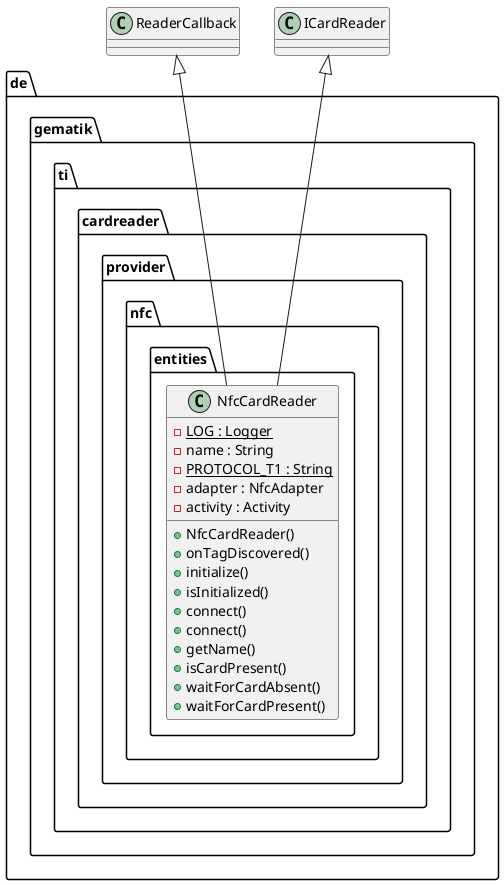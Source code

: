 @startuml

    package de.gematik.ti.cardreader.provider.nfc.entities {
      class NfcCardReader {
                {static} - LOG : Logger
                - name : String
                {static} - PROTOCOL_T1 : String
                - adapter : NfcAdapter
                - activity : Activity
                + NfcCardReader()
                + onTagDiscovered()
                + initialize()
                + isInitialized()
                + connect()
                + connect()
                + getName()
                + isCardPresent()
                + waitForCardAbsent()
                + waitForCardPresent()
      }
    }

  NfcCardReader -up-|> ICardReader
  NfcCardReader -up-|> ReaderCallback

@enduml
